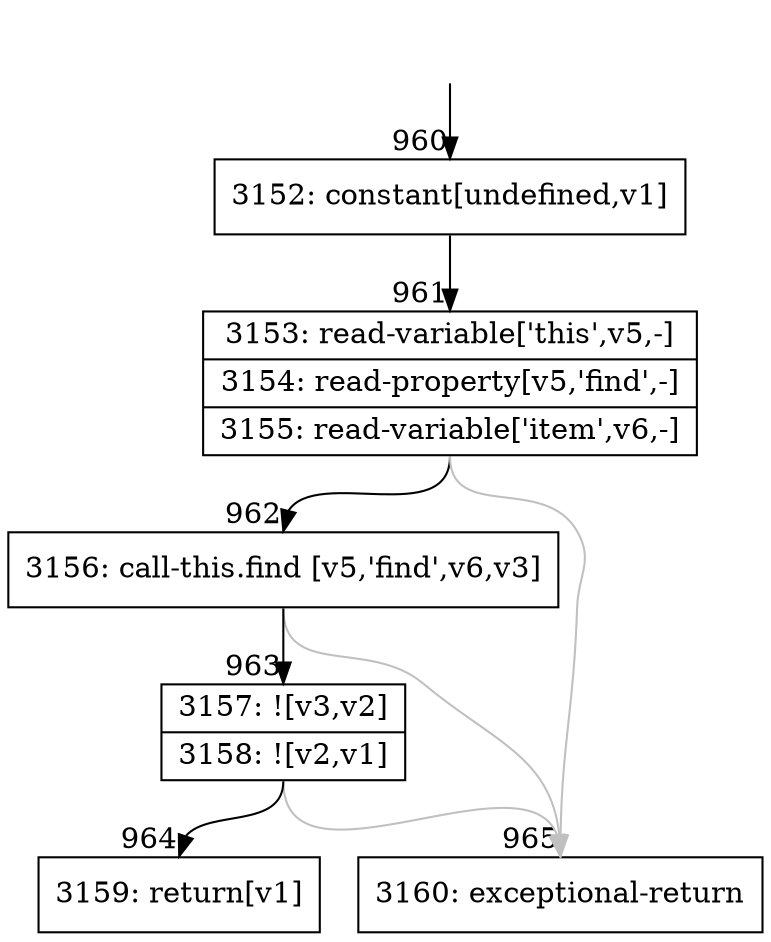 digraph {
rankdir="TD"
BB_entry70[shape=none,label=""];
BB_entry70 -> BB960 [tailport=s, headport=n, headlabel="    960"]
BB960 [shape=record label="{3152: constant[undefined,v1]}" ] 
BB960 -> BB961 [tailport=s, headport=n, headlabel="      961"]
BB961 [shape=record label="{3153: read-variable['this',v5,-]|3154: read-property[v5,'find',-]|3155: read-variable['item',v6,-]}" ] 
BB961 -> BB962 [tailport=s, headport=n, headlabel="      962"]
BB961 -> BB965 [tailport=s, headport=n, color=gray, headlabel="      965"]
BB962 [shape=record label="{3156: call-this.find [v5,'find',v6,v3]}" ] 
BB962 -> BB963 [tailport=s, headport=n, headlabel="      963"]
BB962 -> BB965 [tailport=s, headport=n, color=gray]
BB963 [shape=record label="{3157: ![v3,v2]|3158: ![v2,v1]}" ] 
BB963 -> BB964 [tailport=s, headport=n, headlabel="      964"]
BB963 -> BB965 [tailport=s, headport=n, color=gray]
BB964 [shape=record label="{3159: return[v1]}" ] 
BB965 [shape=record label="{3160: exceptional-return}" ] 
//#$~ 823
}
